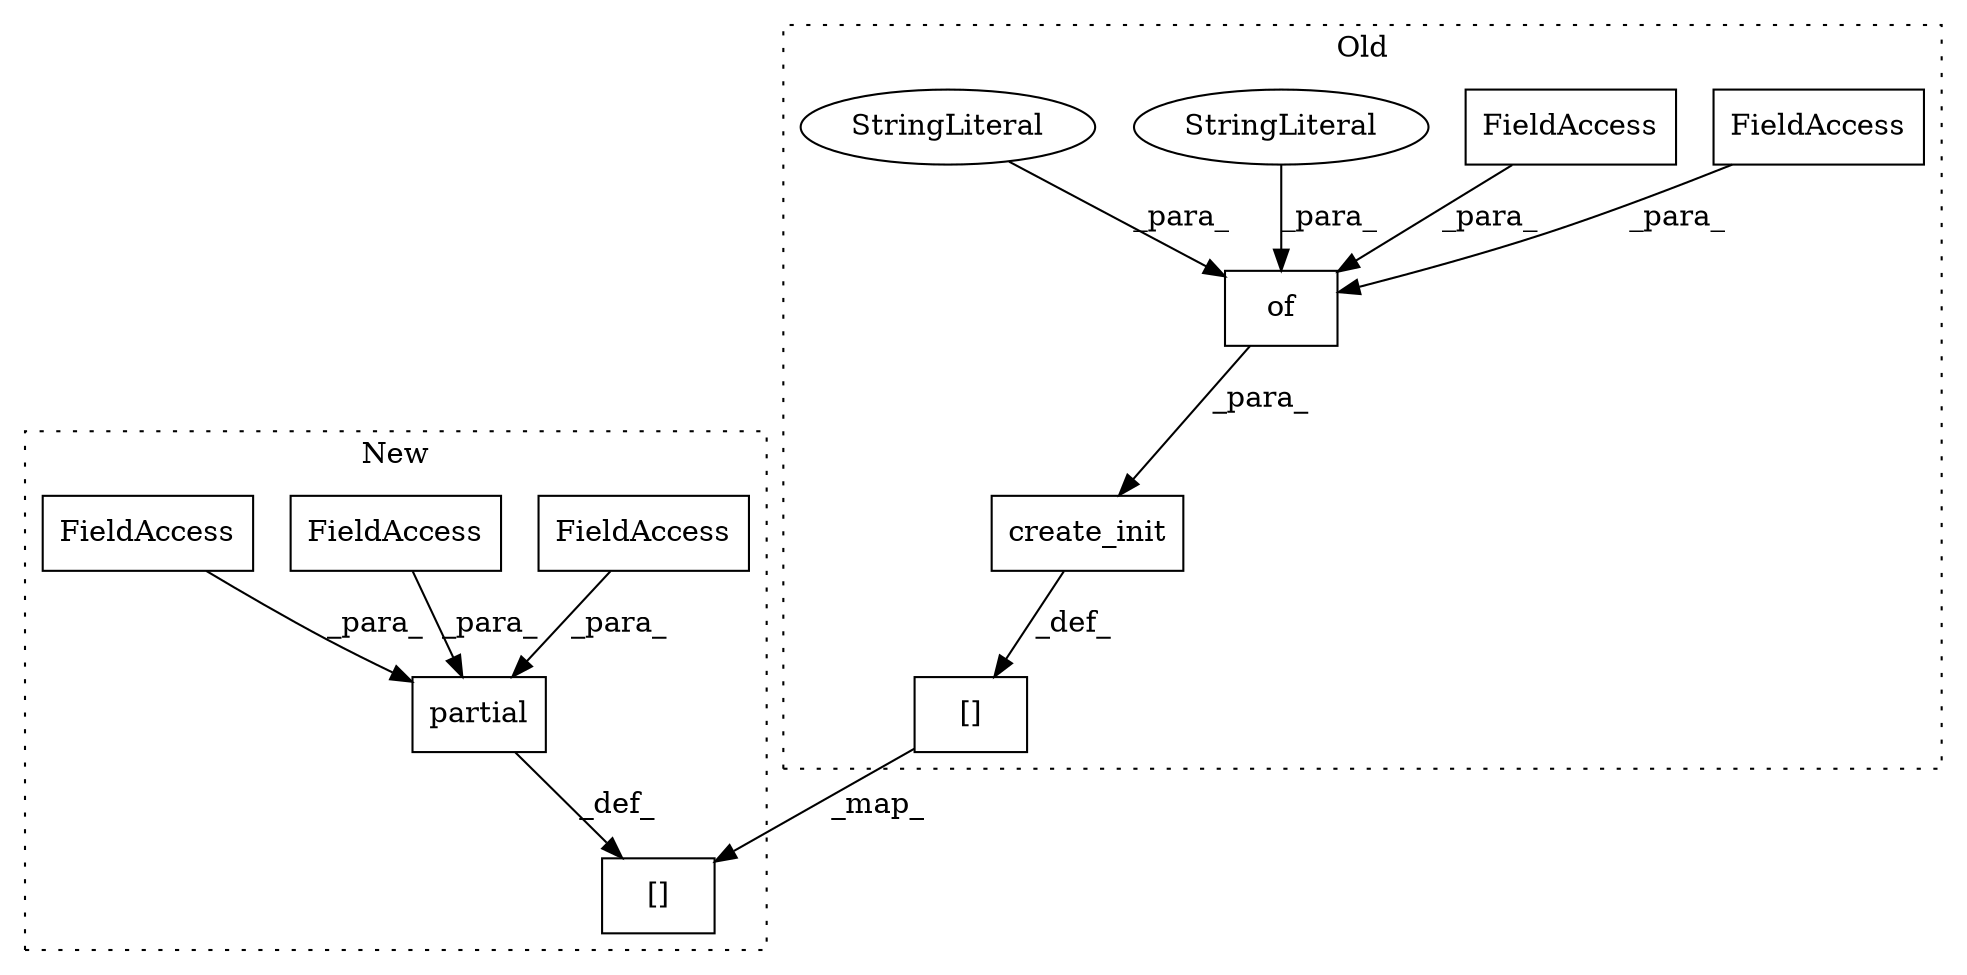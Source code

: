 digraph G {
subgraph cluster0 {
1 [label="create_init" a="32" s="571,612" l="12,1" shape="box"];
3 [label="[]" a="2" s="516,547" l="11,2" shape="box"];
8 [label="of" a="32" s="587,611" l="3,1" shape="box"];
9 [label="FieldAccess" a="22" s="594" l="6" shape="box"];
10 [label="FieldAccess" a="22" s="605" l="6" shape="box"];
11 [label="StringLiteral" a="45" s="601" l="3" shape="ellipse"];
12 [label="StringLiteral" a="45" s="590" l="3" shape="ellipse"];
label = "Old";
style="dotted";
}
subgraph cluster1 {
2 [label="partial" a="32" s="589,615" l="8,1" shape="box"];
4 [label="[]" a="2" s="534,565" l="11,2" shape="box"];
5 [label="FieldAccess" a="22" s="597" l="4" shape="box"];
6 [label="FieldAccess" a="22" s="602" l="6" shape="box"];
7 [label="FieldAccess" a="22" s="609" l="6" shape="box"];
label = "New";
style="dotted";
}
1 -> 3 [label="_def_"];
2 -> 4 [label="_def_"];
3 -> 4 [label="_map_"];
5 -> 2 [label="_para_"];
6 -> 2 [label="_para_"];
7 -> 2 [label="_para_"];
8 -> 1 [label="_para_"];
9 -> 8 [label="_para_"];
10 -> 8 [label="_para_"];
11 -> 8 [label="_para_"];
12 -> 8 [label="_para_"];
}